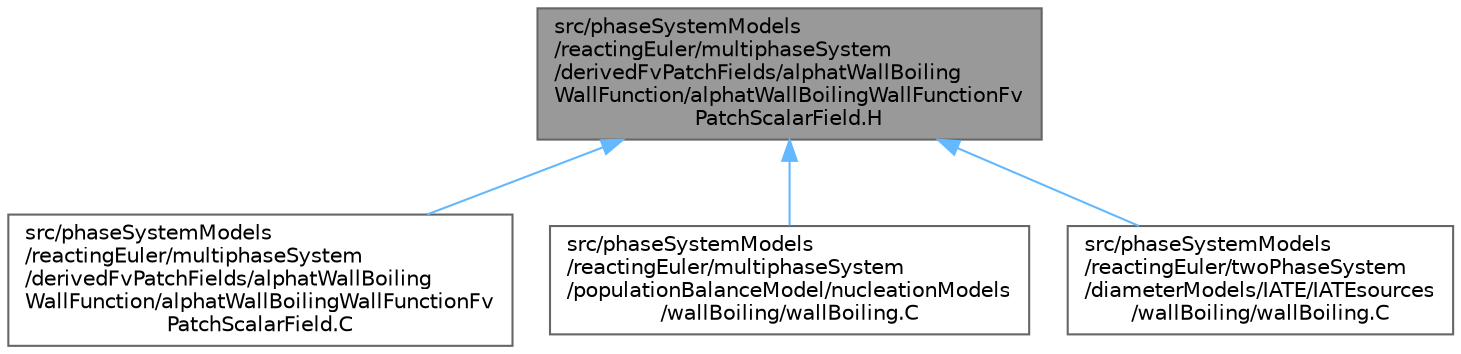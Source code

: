digraph "src/phaseSystemModels/reactingEuler/multiphaseSystem/derivedFvPatchFields/alphatWallBoilingWallFunction/alphatWallBoilingWallFunctionFvPatchScalarField.H"
{
 // LATEX_PDF_SIZE
  bgcolor="transparent";
  edge [fontname=Helvetica,fontsize=10,labelfontname=Helvetica,labelfontsize=10];
  node [fontname=Helvetica,fontsize=10,shape=box,height=0.2,width=0.4];
  Node1 [id="Node000001",label="src/phaseSystemModels\l/reactingEuler/multiphaseSystem\l/derivedFvPatchFields/alphatWallBoiling\lWallFunction/alphatWallBoilingWallFunctionFv\lPatchScalarField.H",height=0.2,width=0.4,color="gray40", fillcolor="grey60", style="filled", fontcolor="black",tooltip=" "];
  Node1 -> Node2 [id="edge1_Node000001_Node000002",dir="back",color="steelblue1",style="solid",tooltip=" "];
  Node2 [id="Node000002",label="src/phaseSystemModels\l/reactingEuler/multiphaseSystem\l/derivedFvPatchFields/alphatWallBoiling\lWallFunction/alphatWallBoilingWallFunctionFv\lPatchScalarField.C",height=0.2,width=0.4,color="grey40", fillcolor="white", style="filled",URL="$alphatWallBoilingWallFunctionFvPatchScalarField_8C.html",tooltip=" "];
  Node1 -> Node3 [id="edge2_Node000001_Node000003",dir="back",color="steelblue1",style="solid",tooltip=" "];
  Node3 [id="Node000003",label="src/phaseSystemModels\l/reactingEuler/multiphaseSystem\l/populationBalanceModel/nucleationModels\l/wallBoiling/wallBoiling.C",height=0.2,width=0.4,color="grey40", fillcolor="white", style="filled",URL="$multiphaseSystem_2populationBalanceModel_2nucleationModels_2wallBoiling_2wallBoiling_8C.html",tooltip=" "];
  Node1 -> Node4 [id="edge3_Node000001_Node000004",dir="back",color="steelblue1",style="solid",tooltip=" "];
  Node4 [id="Node000004",label="src/phaseSystemModels\l/reactingEuler/twoPhaseSystem\l/diameterModels/IATE/IATEsources\l/wallBoiling/wallBoiling.C",height=0.2,width=0.4,color="grey40", fillcolor="white", style="filled",URL="$twoPhaseSystem_2diameterModels_2IATE_2IATEsources_2wallBoiling_2wallBoiling_8C.html",tooltip=" "];
}
